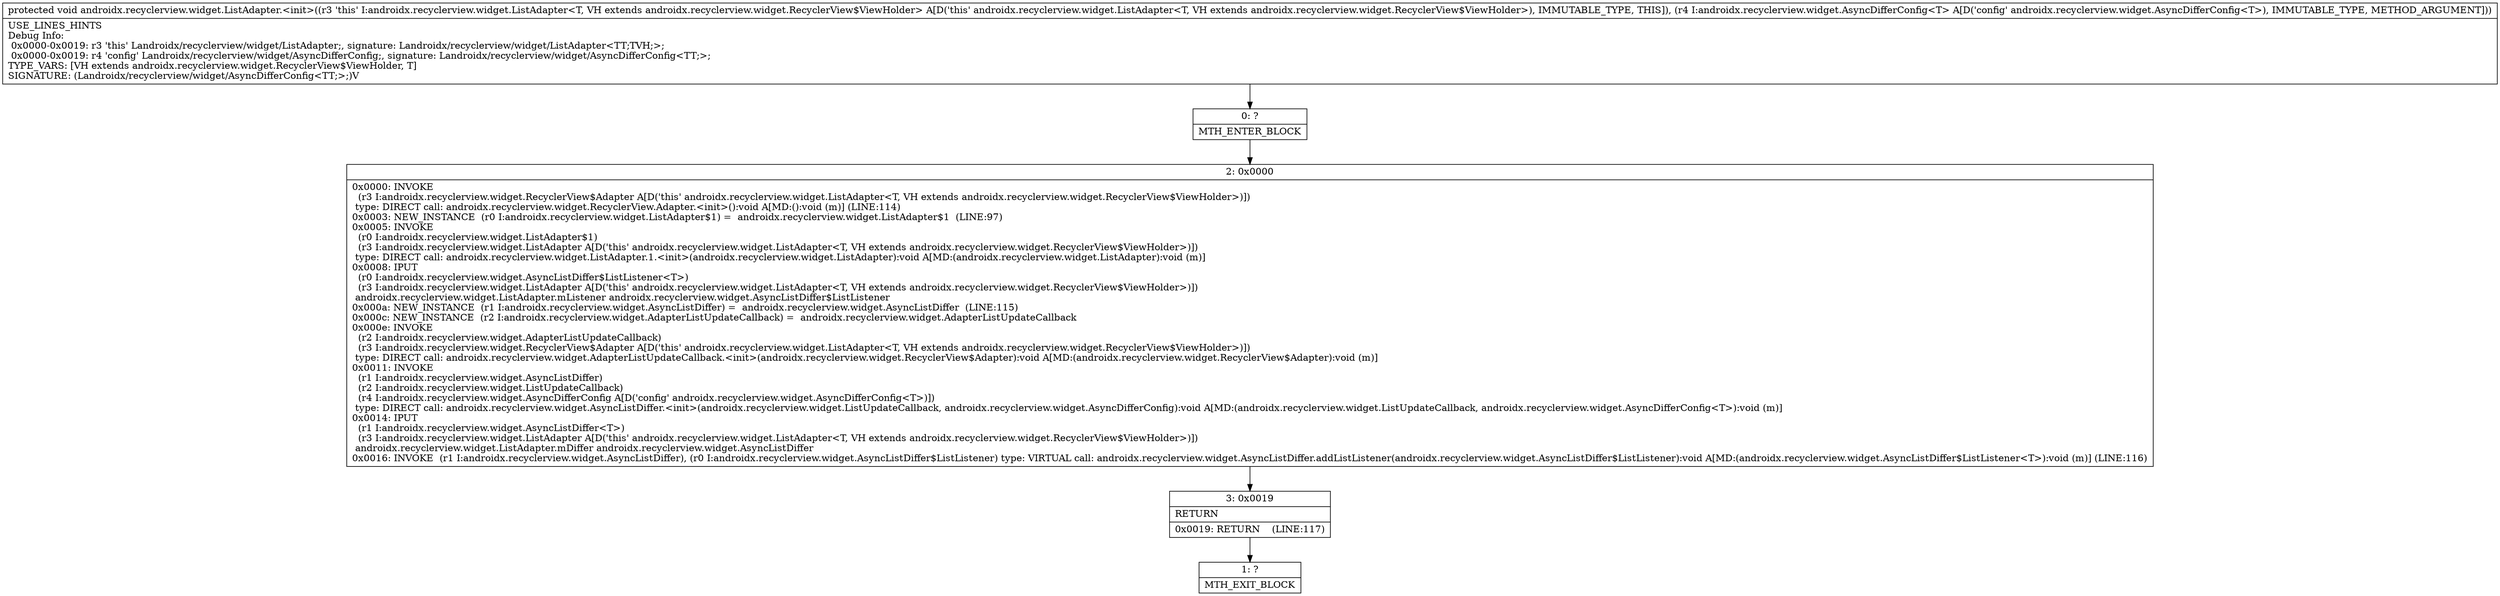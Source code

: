 digraph "CFG forandroidx.recyclerview.widget.ListAdapter.\<init\>(Landroidx\/recyclerview\/widget\/AsyncDifferConfig;)V" {
Node_0 [shape=record,label="{0\:\ ?|MTH_ENTER_BLOCK\l}"];
Node_2 [shape=record,label="{2\:\ 0x0000|0x0000: INVOKE  \l  (r3 I:androidx.recyclerview.widget.RecyclerView$Adapter A[D('this' androidx.recyclerview.widget.ListAdapter\<T, VH extends androidx.recyclerview.widget.RecyclerView$ViewHolder\>)])\l type: DIRECT call: androidx.recyclerview.widget.RecyclerView.Adapter.\<init\>():void A[MD:():void (m)] (LINE:114)\l0x0003: NEW_INSTANCE  (r0 I:androidx.recyclerview.widget.ListAdapter$1) =  androidx.recyclerview.widget.ListAdapter$1  (LINE:97)\l0x0005: INVOKE  \l  (r0 I:androidx.recyclerview.widget.ListAdapter$1)\l  (r3 I:androidx.recyclerview.widget.ListAdapter A[D('this' androidx.recyclerview.widget.ListAdapter\<T, VH extends androidx.recyclerview.widget.RecyclerView$ViewHolder\>)])\l type: DIRECT call: androidx.recyclerview.widget.ListAdapter.1.\<init\>(androidx.recyclerview.widget.ListAdapter):void A[MD:(androidx.recyclerview.widget.ListAdapter):void (m)]\l0x0008: IPUT  \l  (r0 I:androidx.recyclerview.widget.AsyncListDiffer$ListListener\<T\>)\l  (r3 I:androidx.recyclerview.widget.ListAdapter A[D('this' androidx.recyclerview.widget.ListAdapter\<T, VH extends androidx.recyclerview.widget.RecyclerView$ViewHolder\>)])\l androidx.recyclerview.widget.ListAdapter.mListener androidx.recyclerview.widget.AsyncListDiffer$ListListener \l0x000a: NEW_INSTANCE  (r1 I:androidx.recyclerview.widget.AsyncListDiffer) =  androidx.recyclerview.widget.AsyncListDiffer  (LINE:115)\l0x000c: NEW_INSTANCE  (r2 I:androidx.recyclerview.widget.AdapterListUpdateCallback) =  androidx.recyclerview.widget.AdapterListUpdateCallback \l0x000e: INVOKE  \l  (r2 I:androidx.recyclerview.widget.AdapterListUpdateCallback)\l  (r3 I:androidx.recyclerview.widget.RecyclerView$Adapter A[D('this' androidx.recyclerview.widget.ListAdapter\<T, VH extends androidx.recyclerview.widget.RecyclerView$ViewHolder\>)])\l type: DIRECT call: androidx.recyclerview.widget.AdapterListUpdateCallback.\<init\>(androidx.recyclerview.widget.RecyclerView$Adapter):void A[MD:(androidx.recyclerview.widget.RecyclerView$Adapter):void (m)]\l0x0011: INVOKE  \l  (r1 I:androidx.recyclerview.widget.AsyncListDiffer)\l  (r2 I:androidx.recyclerview.widget.ListUpdateCallback)\l  (r4 I:androidx.recyclerview.widget.AsyncDifferConfig A[D('config' androidx.recyclerview.widget.AsyncDifferConfig\<T\>)])\l type: DIRECT call: androidx.recyclerview.widget.AsyncListDiffer.\<init\>(androidx.recyclerview.widget.ListUpdateCallback, androidx.recyclerview.widget.AsyncDifferConfig):void A[MD:(androidx.recyclerview.widget.ListUpdateCallback, androidx.recyclerview.widget.AsyncDifferConfig\<T\>):void (m)]\l0x0014: IPUT  \l  (r1 I:androidx.recyclerview.widget.AsyncListDiffer\<T\>)\l  (r3 I:androidx.recyclerview.widget.ListAdapter A[D('this' androidx.recyclerview.widget.ListAdapter\<T, VH extends androidx.recyclerview.widget.RecyclerView$ViewHolder\>)])\l androidx.recyclerview.widget.ListAdapter.mDiffer androidx.recyclerview.widget.AsyncListDiffer \l0x0016: INVOKE  (r1 I:androidx.recyclerview.widget.AsyncListDiffer), (r0 I:androidx.recyclerview.widget.AsyncListDiffer$ListListener) type: VIRTUAL call: androidx.recyclerview.widget.AsyncListDiffer.addListListener(androidx.recyclerview.widget.AsyncListDiffer$ListListener):void A[MD:(androidx.recyclerview.widget.AsyncListDiffer$ListListener\<T\>):void (m)] (LINE:116)\l}"];
Node_3 [shape=record,label="{3\:\ 0x0019|RETURN\l|0x0019: RETURN    (LINE:117)\l}"];
Node_1 [shape=record,label="{1\:\ ?|MTH_EXIT_BLOCK\l}"];
MethodNode[shape=record,label="{protected void androidx.recyclerview.widget.ListAdapter.\<init\>((r3 'this' I:androidx.recyclerview.widget.ListAdapter\<T, VH extends androidx.recyclerview.widget.RecyclerView$ViewHolder\> A[D('this' androidx.recyclerview.widget.ListAdapter\<T, VH extends androidx.recyclerview.widget.RecyclerView$ViewHolder\>), IMMUTABLE_TYPE, THIS]), (r4 I:androidx.recyclerview.widget.AsyncDifferConfig\<T\> A[D('config' androidx.recyclerview.widget.AsyncDifferConfig\<T\>), IMMUTABLE_TYPE, METHOD_ARGUMENT]))  | USE_LINES_HINTS\lDebug Info:\l  0x0000\-0x0019: r3 'this' Landroidx\/recyclerview\/widget\/ListAdapter;, signature: Landroidx\/recyclerview\/widget\/ListAdapter\<TT;TVH;\>;\l  0x0000\-0x0019: r4 'config' Landroidx\/recyclerview\/widget\/AsyncDifferConfig;, signature: Landroidx\/recyclerview\/widget\/AsyncDifferConfig\<TT;\>;\lTYPE_VARS: [VH extends androidx.recyclerview.widget.RecyclerView$ViewHolder, T]\lSIGNATURE: (Landroidx\/recyclerview\/widget\/AsyncDifferConfig\<TT;\>;)V\l}"];
MethodNode -> Node_0;Node_0 -> Node_2;
Node_2 -> Node_3;
Node_3 -> Node_1;
}

